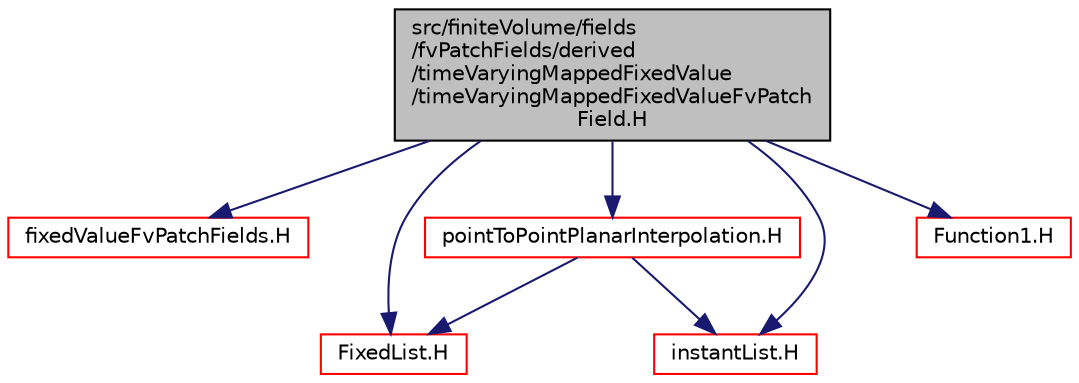 digraph "src/finiteVolume/fields/fvPatchFields/derived/timeVaryingMappedFixedValue/timeVaryingMappedFixedValueFvPatchField.H"
{
  bgcolor="transparent";
  edge [fontname="Helvetica",fontsize="10",labelfontname="Helvetica",labelfontsize="10"];
  node [fontname="Helvetica",fontsize="10",shape=record];
  Node0 [label="src/finiteVolume/fields\l/fvPatchFields/derived\l/timeVaryingMappedFixedValue\l/timeVaryingMappedFixedValueFvPatch\lField.H",height=0.2,width=0.4,color="black", fillcolor="grey75", style="filled", fontcolor="black"];
  Node0 -> Node1 [color="midnightblue",fontsize="10",style="solid",fontname="Helvetica"];
  Node1 [label="fixedValueFvPatchFields.H",height=0.2,width=0.4,color="red",URL="$a01619.html"];
  Node0 -> Node74 [color="midnightblue",fontsize="10",style="solid",fontname="Helvetica"];
  Node74 [label="FixedList.H",height=0.2,width=0.4,color="red",URL="$a09344.html"];
  Node0 -> Node206 [color="midnightblue",fontsize="10",style="solid",fontname="Helvetica"];
  Node206 [label="instantList.H",height=0.2,width=0.4,color="red",URL="$a10013.html"];
  Node0 -> Node208 [color="midnightblue",fontsize="10",style="solid",fontname="Helvetica"];
  Node208 [label="pointToPointPlanarInterpolation.H",height=0.2,width=0.4,color="red",URL="$a08948.html"];
  Node208 -> Node74 [color="midnightblue",fontsize="10",style="solid",fontname="Helvetica"];
  Node208 -> Node206 [color="midnightblue",fontsize="10",style="solid",fontname="Helvetica"];
  Node0 -> Node268 [color="midnightblue",fontsize="10",style="solid",fontname="Helvetica"];
  Node268 [label="Function1.H",height=0.2,width=0.4,color="red",URL="$a12998.html"];
}
